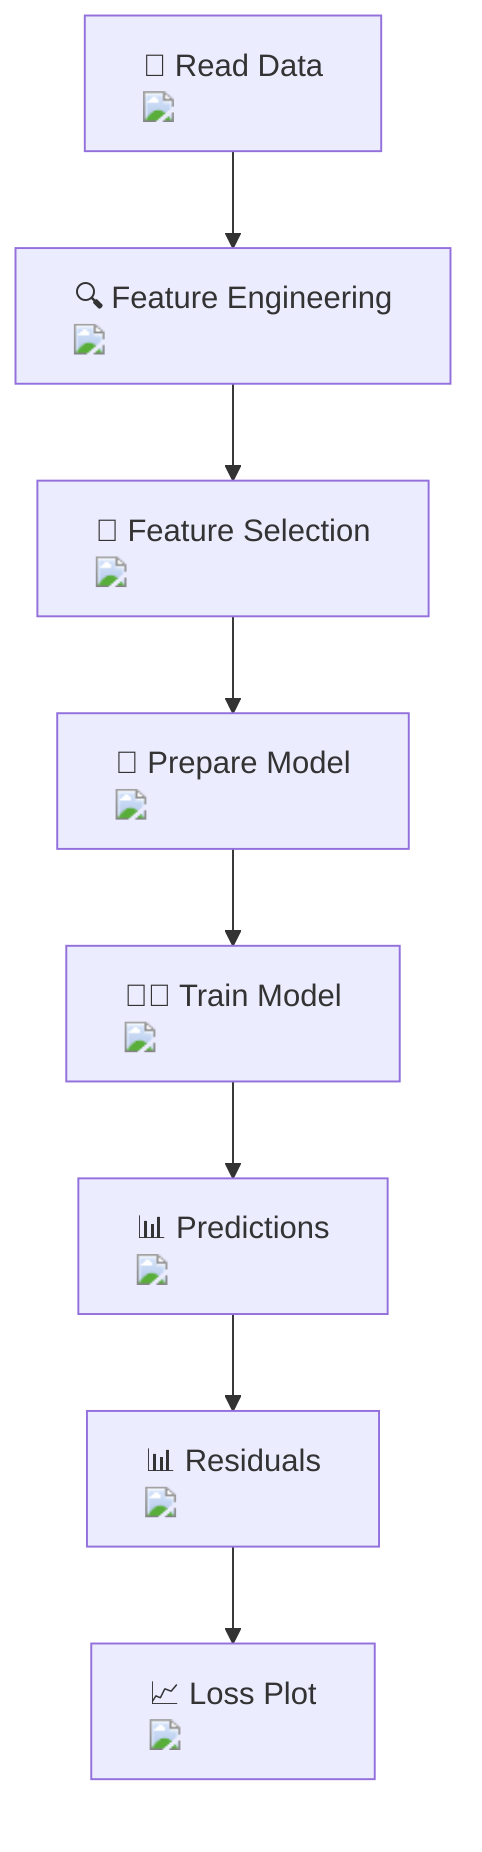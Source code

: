 flowchart TD
    A["📁 Read Data <img src='icons/file.svg'/>"] --> B["🔍 Feature Engineering <img src='icons/column_split.svg'/>"]
    B --> C["📝 Feature Selection <img src='icons/column_split.svg'/>"]
    C --> D["🧪 Prepare Model <img src='icons/brain.svg'/>"]
    D --> E["👩‍🏫 Train Model <img src='icons/brain.svg'/>"]
    E --> F["📊 Predictions <img src='icons/line.svg'/>"]
    F --> G["📊 Residuals <img src='dummy_plots/scatter_plot_template.svg'/>"]
    G --> H["📈 Loss Plot <img src='dummy_plots/lineplot_template.svg'/>"]
